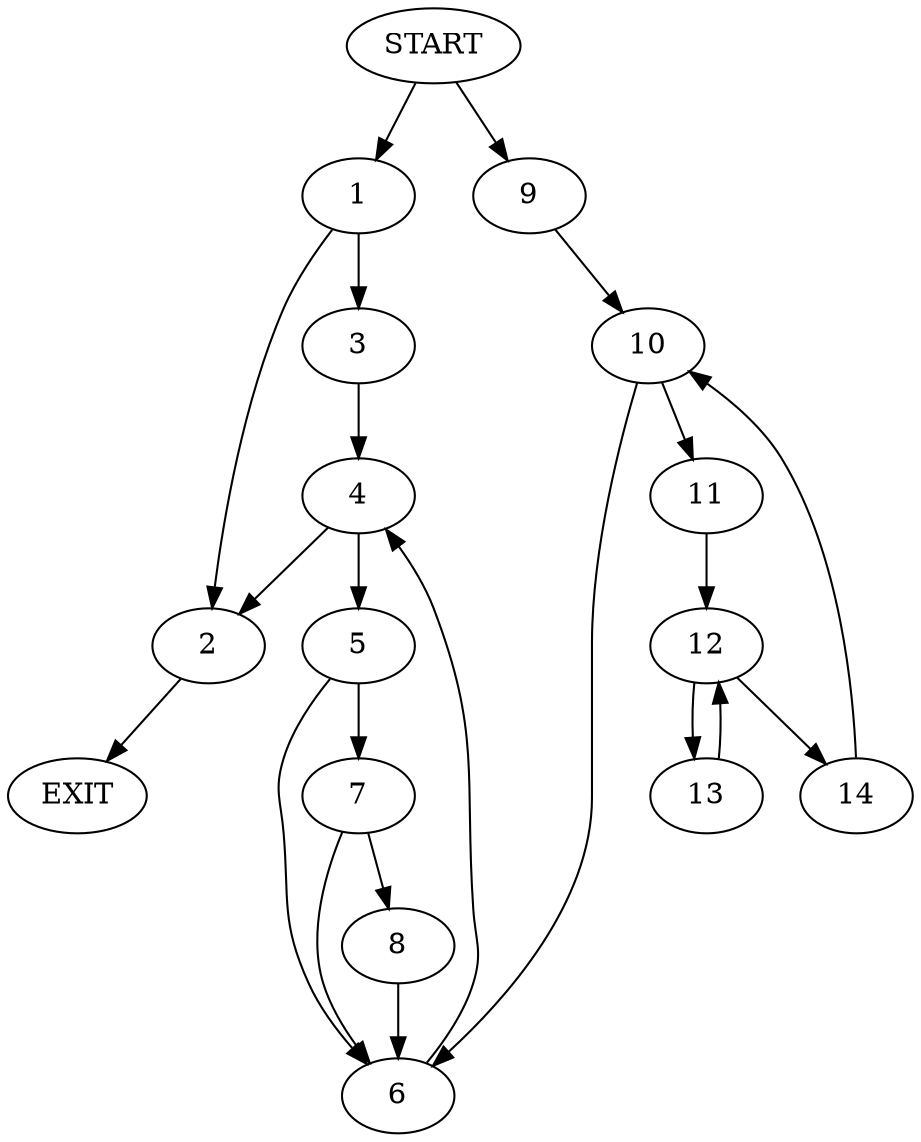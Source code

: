 digraph {
0 [label="START"]
15 [label="EXIT"]
0 -> 1
1 -> 2
1 -> 3
3 -> 4
2 -> 15
4 -> 2
4 -> 5
5 -> 6
5 -> 7
6 -> 4
7 -> 6
7 -> 8
8 -> 6
0 -> 9
9 -> 10
10 -> 6
10 -> 11
11 -> 12
12 -> 13
12 -> 14
13 -> 12
14 -> 10
}

